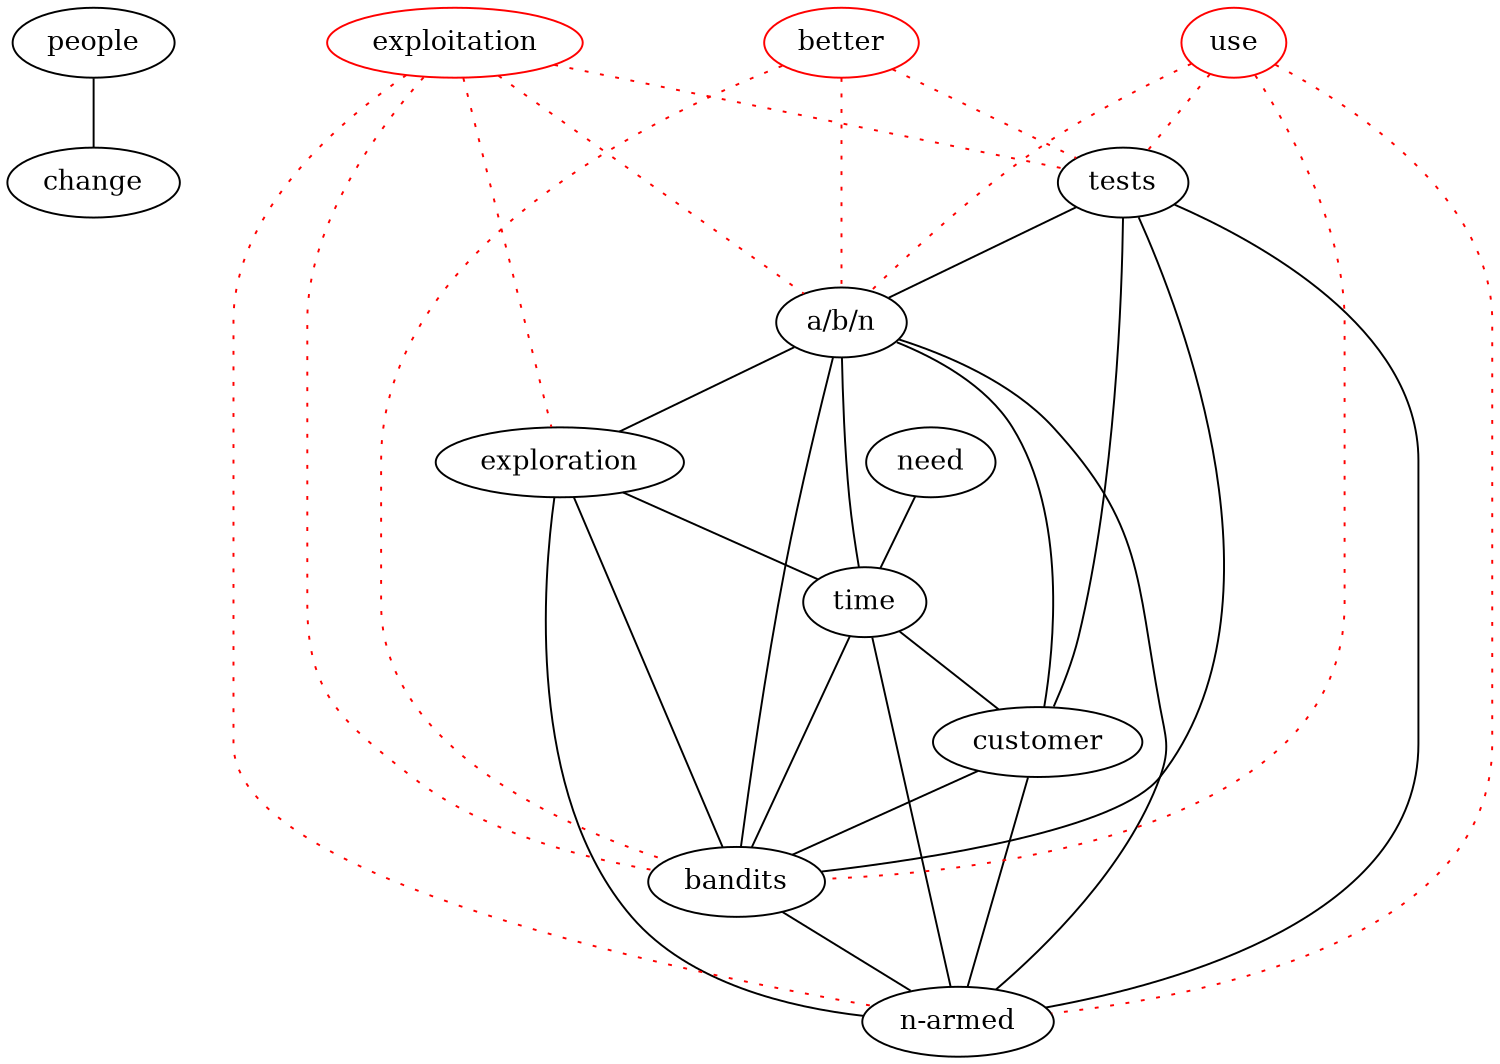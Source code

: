 graph keygraph {
graph [size="10,10"]
change [color="black"]
"n-armed" [color="black"]
exploration [color="black"]
customer [color="black"]
"a/b/n" [color="black"]
time [color="black"]
people [color="black"]
need [color="black"]
tests [color="black"]
bandits [color="black"]
exploitation [color="red"]
use [color="red"]
better [color="red"]
tests--customer
"a/b/n"--exploration
"a/b/n"--time
"a/b/n"--customer
people--change
exploration--time
need--time
time--customer
time--bandits
time--"n-armed"
customer--bandits
customer--"n-armed"
exploration--bandits
exploration--"n-armed"
tests--"a/b/n"
tests--bandits
tests--"n-armed"
"a/b/n"--bandits
"a/b/n"--"n-armed"
bandits--"n-armed"
better--"a/b/n" [color="red", style="dotted"]
better--tests [color="red", style="dotted"]
better--bandits [color="red", style="dotted"]
use--"n-armed" [color="red", style="dotted"]
use--tests [color="red", style="dotted"]
use--bandits [color="red", style="dotted"]
exploitation--exploration [color="red", style="dotted"]
exploitation--"a/b/n" [color="red", style="dotted"]
exploitation--tests [color="red", style="dotted"]
use--"a/b/n" [color="red", style="dotted"]
exploitation--"n-armed" [color="red", style="dotted"]
exploitation--bandits [color="red", style="dotted"]
}